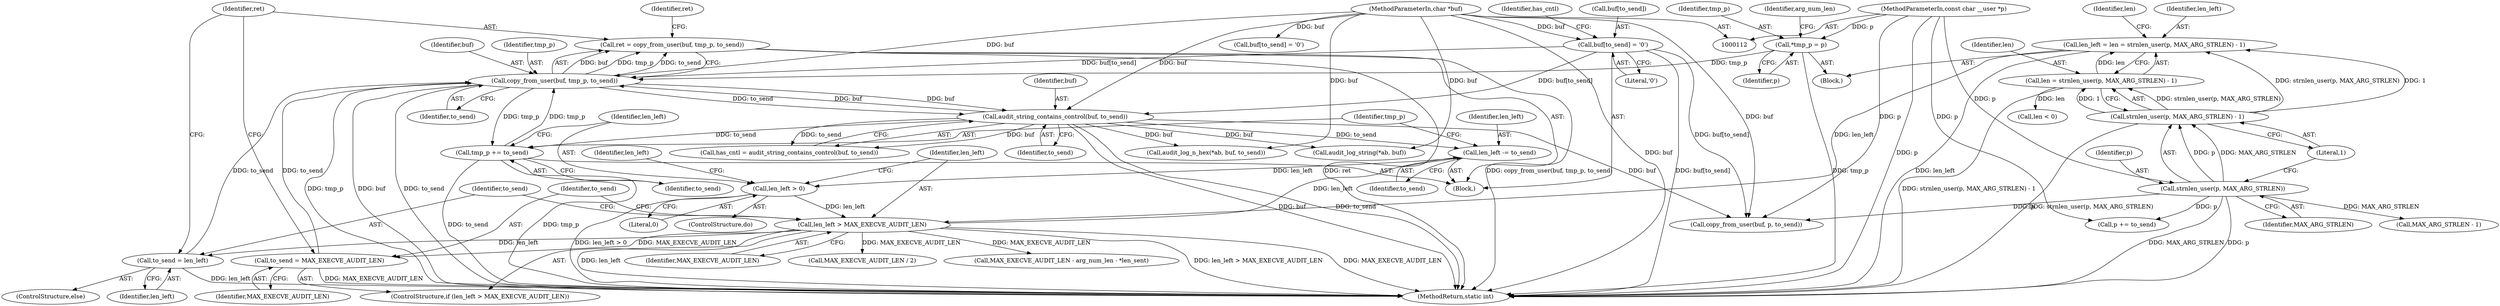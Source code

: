 digraph "1_linux_43761473c254b45883a64441dd0bc85a42f3645c_0@API" {
"1000193" [label="(Call,ret = copy_from_user(buf, tmp_p, to_send))"];
"1000195" [label="(Call,copy_from_user(buf, tmp_p, to_send))"];
"1000218" [label="(Call,audit_string_contains_control(buf, to_send))"];
"1000211" [label="(Call,buf[to_send] = '\0')"];
"1000118" [label="(MethodParameterIn,char *buf)"];
"1000122" [label="(Call,*tmp_p = p)"];
"1000117" [label="(MethodParameterIn,const char __user *p)"];
"1000233" [label="(Call,tmp_p += to_send)"];
"1000186" [label="(Call,to_send = MAX_EXECVE_AUDIT_LEN)"];
"1000183" [label="(Call,len_left > MAX_EXECVE_AUDIT_LEN)"];
"1000236" [label="(Call,len_left > 0)"];
"1000230" [label="(Call,len_left -= to_send)"];
"1000152" [label="(Call,len_left = len = strnlen_user(p, MAX_ARG_STRLEN) - 1)"];
"1000154" [label="(Call,len = strnlen_user(p, MAX_ARG_STRLEN) - 1)"];
"1000156" [label="(Call,strnlen_user(p, MAX_ARG_STRLEN) - 1)"];
"1000157" [label="(Call,strnlen_user(p, MAX_ARG_STRLEN))"];
"1000190" [label="(Call,to_send = len_left)"];
"1000418" [label="(MethodReturn,static int)"];
"1000154" [label="(Call,len = strnlen_user(p, MAX_ARG_STRLEN) - 1)"];
"1000220" [label="(Identifier,to_send)"];
"1000189" [label="(ControlStructure,else)"];
"1000195" [label="(Call,copy_from_user(buf, tmp_p, to_send))"];
"1000190" [label="(Call,to_send = len_left)"];
"1000217" [label="(Identifier,has_cntl)"];
"1000234" [label="(Identifier,tmp_p)"];
"1000185" [label="(Identifier,MAX_EXECVE_AUDIT_LEN)"];
"1000193" [label="(Call,ret = copy_from_user(buf, tmp_p, to_send))"];
"1000182" [label="(ControlStructure,if (len_left > MAX_EXECVE_AUDIT_LEN))"];
"1000387" [label="(Call,audit_log_string(*ab, buf))"];
"1000119" [label="(Block,)"];
"1000117" [label="(MethodParameterIn,const char __user *p)"];
"1000196" [label="(Identifier,buf)"];
"1000155" [label="(Identifier,len)"];
"1000122" [label="(Call,*tmp_p = p)"];
"1000216" [label="(Call,has_cntl = audit_string_contains_control(buf, to_send))"];
"1000236" [label="(Call,len_left > 0)"];
"1000169" [label="(Call,MAX_ARG_STRLEN - 1)"];
"1000211" [label="(Call,buf[to_send] = '\0')"];
"1000226" [label="(Call,MAX_EXECVE_AUDIT_LEN / 2)"];
"1000218" [label="(Call,audit_string_contains_control(buf, to_send))"];
"1000233" [label="(Call,tmp_p += to_send)"];
"1000237" [label="(Identifier,len_left)"];
"1000152" [label="(Call,len_left = len = strnlen_user(p, MAX_ARG_STRLEN) - 1)"];
"1000159" [label="(Identifier,MAX_ARG_STRLEN)"];
"1000192" [label="(Identifier,len_left)"];
"1000187" [label="(Identifier,to_send)"];
"1000200" [label="(Identifier,ret)"];
"1000235" [label="(Identifier,to_send)"];
"1000181" [label="(Block,)"];
"1000219" [label="(Identifier,buf)"];
"1000180" [label="(ControlStructure,do)"];
"1000240" [label="(Identifier,len_left)"];
"1000186" [label="(Call,to_send = MAX_EXECVE_AUDIT_LEN)"];
"1000358" [label="(Call,buf[to_send] = '\0')"];
"1000153" [label="(Identifier,len_left)"];
"1000160" [label="(Literal,1)"];
"1000164" [label="(Call,len < 0)"];
"1000232" [label="(Identifier,to_send)"];
"1000238" [label="(Literal,0)"];
"1000381" [label="(Call,audit_log_n_hex(*ab, buf, to_send))"];
"1000118" [label="(MethodParameterIn,char *buf)"];
"1000212" [label="(Call,buf[to_send])"];
"1000215" [label="(Literal,'\0')"];
"1000127" [label="(Identifier,arg_num_len)"];
"1000165" [label="(Identifier,len)"];
"1000198" [label="(Identifier,to_send)"];
"1000231" [label="(Identifier,len_left)"];
"1000156" [label="(Call,strnlen_user(p, MAX_ARG_STRLEN) - 1)"];
"1000194" [label="(Identifier,ret)"];
"1000230" [label="(Call,len_left -= to_send)"];
"1000273" [label="(Call,MAX_EXECVE_AUDIT_LEN - arg_num_len - *len_sent)"];
"1000338" [label="(Call,copy_from_user(buf, p, to_send))"];
"1000123" [label="(Identifier,tmp_p)"];
"1000184" [label="(Identifier,len_left)"];
"1000191" [label="(Identifier,to_send)"];
"1000158" [label="(Identifier,p)"];
"1000124" [label="(Identifier,p)"];
"1000391" [label="(Call,p += to_send)"];
"1000183" [label="(Call,len_left > MAX_EXECVE_AUDIT_LEN)"];
"1000157" [label="(Call,strnlen_user(p, MAX_ARG_STRLEN))"];
"1000188" [label="(Identifier,MAX_EXECVE_AUDIT_LEN)"];
"1000197" [label="(Identifier,tmp_p)"];
"1000193" -> "1000181"  [label="AST: "];
"1000193" -> "1000195"  [label="CFG: "];
"1000194" -> "1000193"  [label="AST: "];
"1000195" -> "1000193"  [label="AST: "];
"1000200" -> "1000193"  [label="CFG: "];
"1000193" -> "1000418"  [label="DDG: ret"];
"1000193" -> "1000418"  [label="DDG: copy_from_user(buf, tmp_p, to_send)"];
"1000195" -> "1000193"  [label="DDG: buf"];
"1000195" -> "1000193"  [label="DDG: tmp_p"];
"1000195" -> "1000193"  [label="DDG: to_send"];
"1000195" -> "1000198"  [label="CFG: "];
"1000196" -> "1000195"  [label="AST: "];
"1000197" -> "1000195"  [label="AST: "];
"1000198" -> "1000195"  [label="AST: "];
"1000195" -> "1000418"  [label="DDG: tmp_p"];
"1000195" -> "1000418"  [label="DDG: buf"];
"1000195" -> "1000418"  [label="DDG: to_send"];
"1000218" -> "1000195"  [label="DDG: buf"];
"1000211" -> "1000195"  [label="DDG: buf[to_send]"];
"1000118" -> "1000195"  [label="DDG: buf"];
"1000122" -> "1000195"  [label="DDG: tmp_p"];
"1000233" -> "1000195"  [label="DDG: tmp_p"];
"1000186" -> "1000195"  [label="DDG: to_send"];
"1000190" -> "1000195"  [label="DDG: to_send"];
"1000195" -> "1000218"  [label="DDG: buf"];
"1000195" -> "1000218"  [label="DDG: to_send"];
"1000195" -> "1000233"  [label="DDG: tmp_p"];
"1000218" -> "1000216"  [label="AST: "];
"1000218" -> "1000220"  [label="CFG: "];
"1000219" -> "1000218"  [label="AST: "];
"1000220" -> "1000218"  [label="AST: "];
"1000216" -> "1000218"  [label="CFG: "];
"1000218" -> "1000418"  [label="DDG: buf"];
"1000218" -> "1000418"  [label="DDG: to_send"];
"1000218" -> "1000216"  [label="DDG: buf"];
"1000218" -> "1000216"  [label="DDG: to_send"];
"1000211" -> "1000218"  [label="DDG: buf[to_send]"];
"1000118" -> "1000218"  [label="DDG: buf"];
"1000218" -> "1000230"  [label="DDG: to_send"];
"1000218" -> "1000233"  [label="DDG: to_send"];
"1000218" -> "1000338"  [label="DDG: buf"];
"1000218" -> "1000381"  [label="DDG: buf"];
"1000218" -> "1000387"  [label="DDG: buf"];
"1000211" -> "1000181"  [label="AST: "];
"1000211" -> "1000215"  [label="CFG: "];
"1000212" -> "1000211"  [label="AST: "];
"1000215" -> "1000211"  [label="AST: "];
"1000217" -> "1000211"  [label="CFG: "];
"1000211" -> "1000418"  [label="DDG: buf[to_send]"];
"1000118" -> "1000211"  [label="DDG: buf"];
"1000211" -> "1000338"  [label="DDG: buf[to_send]"];
"1000118" -> "1000112"  [label="AST: "];
"1000118" -> "1000418"  [label="DDG: buf"];
"1000118" -> "1000338"  [label="DDG: buf"];
"1000118" -> "1000358"  [label="DDG: buf"];
"1000118" -> "1000381"  [label="DDG: buf"];
"1000118" -> "1000387"  [label="DDG: buf"];
"1000122" -> "1000119"  [label="AST: "];
"1000122" -> "1000124"  [label="CFG: "];
"1000123" -> "1000122"  [label="AST: "];
"1000124" -> "1000122"  [label="AST: "];
"1000127" -> "1000122"  [label="CFG: "];
"1000122" -> "1000418"  [label="DDG: tmp_p"];
"1000117" -> "1000122"  [label="DDG: p"];
"1000117" -> "1000112"  [label="AST: "];
"1000117" -> "1000418"  [label="DDG: p"];
"1000117" -> "1000157"  [label="DDG: p"];
"1000117" -> "1000338"  [label="DDG: p"];
"1000117" -> "1000391"  [label="DDG: p"];
"1000233" -> "1000181"  [label="AST: "];
"1000233" -> "1000235"  [label="CFG: "];
"1000234" -> "1000233"  [label="AST: "];
"1000235" -> "1000233"  [label="AST: "];
"1000237" -> "1000233"  [label="CFG: "];
"1000233" -> "1000418"  [label="DDG: to_send"];
"1000233" -> "1000418"  [label="DDG: tmp_p"];
"1000186" -> "1000182"  [label="AST: "];
"1000186" -> "1000188"  [label="CFG: "];
"1000187" -> "1000186"  [label="AST: "];
"1000188" -> "1000186"  [label="AST: "];
"1000194" -> "1000186"  [label="CFG: "];
"1000186" -> "1000418"  [label="DDG: MAX_EXECVE_AUDIT_LEN"];
"1000183" -> "1000186"  [label="DDG: MAX_EXECVE_AUDIT_LEN"];
"1000183" -> "1000182"  [label="AST: "];
"1000183" -> "1000185"  [label="CFG: "];
"1000184" -> "1000183"  [label="AST: "];
"1000185" -> "1000183"  [label="AST: "];
"1000187" -> "1000183"  [label="CFG: "];
"1000191" -> "1000183"  [label="CFG: "];
"1000183" -> "1000418"  [label="DDG: MAX_EXECVE_AUDIT_LEN"];
"1000183" -> "1000418"  [label="DDG: len_left"];
"1000183" -> "1000418"  [label="DDG: len_left > MAX_EXECVE_AUDIT_LEN"];
"1000236" -> "1000183"  [label="DDG: len_left"];
"1000152" -> "1000183"  [label="DDG: len_left"];
"1000183" -> "1000190"  [label="DDG: len_left"];
"1000183" -> "1000226"  [label="DDG: MAX_EXECVE_AUDIT_LEN"];
"1000183" -> "1000230"  [label="DDG: len_left"];
"1000183" -> "1000273"  [label="DDG: MAX_EXECVE_AUDIT_LEN"];
"1000236" -> "1000180"  [label="AST: "];
"1000236" -> "1000238"  [label="CFG: "];
"1000237" -> "1000236"  [label="AST: "];
"1000238" -> "1000236"  [label="AST: "];
"1000184" -> "1000236"  [label="CFG: "];
"1000240" -> "1000236"  [label="CFG: "];
"1000236" -> "1000418"  [label="DDG: len_left > 0"];
"1000230" -> "1000236"  [label="DDG: len_left"];
"1000230" -> "1000181"  [label="AST: "];
"1000230" -> "1000232"  [label="CFG: "];
"1000231" -> "1000230"  [label="AST: "];
"1000232" -> "1000230"  [label="AST: "];
"1000234" -> "1000230"  [label="CFG: "];
"1000152" -> "1000119"  [label="AST: "];
"1000152" -> "1000154"  [label="CFG: "];
"1000153" -> "1000152"  [label="AST: "];
"1000154" -> "1000152"  [label="AST: "];
"1000165" -> "1000152"  [label="CFG: "];
"1000152" -> "1000418"  [label="DDG: len_left"];
"1000154" -> "1000152"  [label="DDG: len"];
"1000156" -> "1000152"  [label="DDG: strnlen_user(p, MAX_ARG_STRLEN)"];
"1000156" -> "1000152"  [label="DDG: 1"];
"1000154" -> "1000156"  [label="CFG: "];
"1000155" -> "1000154"  [label="AST: "];
"1000156" -> "1000154"  [label="AST: "];
"1000154" -> "1000418"  [label="DDG: strnlen_user(p, MAX_ARG_STRLEN) - 1"];
"1000156" -> "1000154"  [label="DDG: strnlen_user(p, MAX_ARG_STRLEN)"];
"1000156" -> "1000154"  [label="DDG: 1"];
"1000154" -> "1000164"  [label="DDG: len"];
"1000156" -> "1000160"  [label="CFG: "];
"1000157" -> "1000156"  [label="AST: "];
"1000160" -> "1000156"  [label="AST: "];
"1000156" -> "1000418"  [label="DDG: strnlen_user(p, MAX_ARG_STRLEN)"];
"1000157" -> "1000156"  [label="DDG: p"];
"1000157" -> "1000156"  [label="DDG: MAX_ARG_STRLEN"];
"1000157" -> "1000159"  [label="CFG: "];
"1000158" -> "1000157"  [label="AST: "];
"1000159" -> "1000157"  [label="AST: "];
"1000160" -> "1000157"  [label="CFG: "];
"1000157" -> "1000418"  [label="DDG: MAX_ARG_STRLEN"];
"1000157" -> "1000418"  [label="DDG: p"];
"1000157" -> "1000169"  [label="DDG: MAX_ARG_STRLEN"];
"1000157" -> "1000338"  [label="DDG: p"];
"1000157" -> "1000391"  [label="DDG: p"];
"1000190" -> "1000189"  [label="AST: "];
"1000190" -> "1000192"  [label="CFG: "];
"1000191" -> "1000190"  [label="AST: "];
"1000192" -> "1000190"  [label="AST: "];
"1000194" -> "1000190"  [label="CFG: "];
"1000190" -> "1000418"  [label="DDG: len_left"];
}
